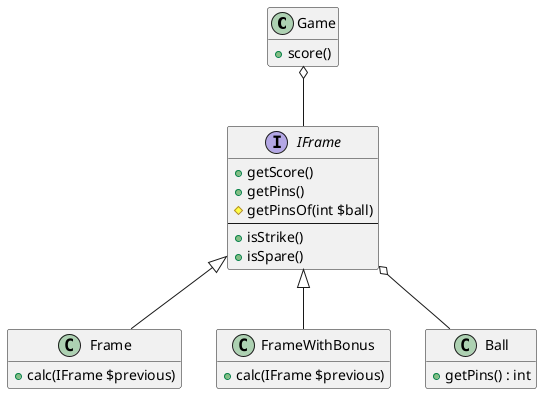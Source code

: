 @startuml

hide empty members
skinparam shadowing    false
skinparam packageStyle rect


class "Game" as game {
    +score()
}


interface "IFrame" as iframe {
    +getScore()
    +getPins()
    #getPinsOf(int $ball)
    --
    +isStrike()
    +isSpare()
}

class "Frame" as frame {
    +calc(IFrame $previous)
}
class "FrameWithBonus" as frame_with_bonus {
    +calc(IFrame $previous)
}

class "Ball" as ball {
    +getPins() : int
}


game   o--  iframe
iframe <|-- frame
iframe <|-- frame_with_bonus
iframe o--  ball


@enduml
